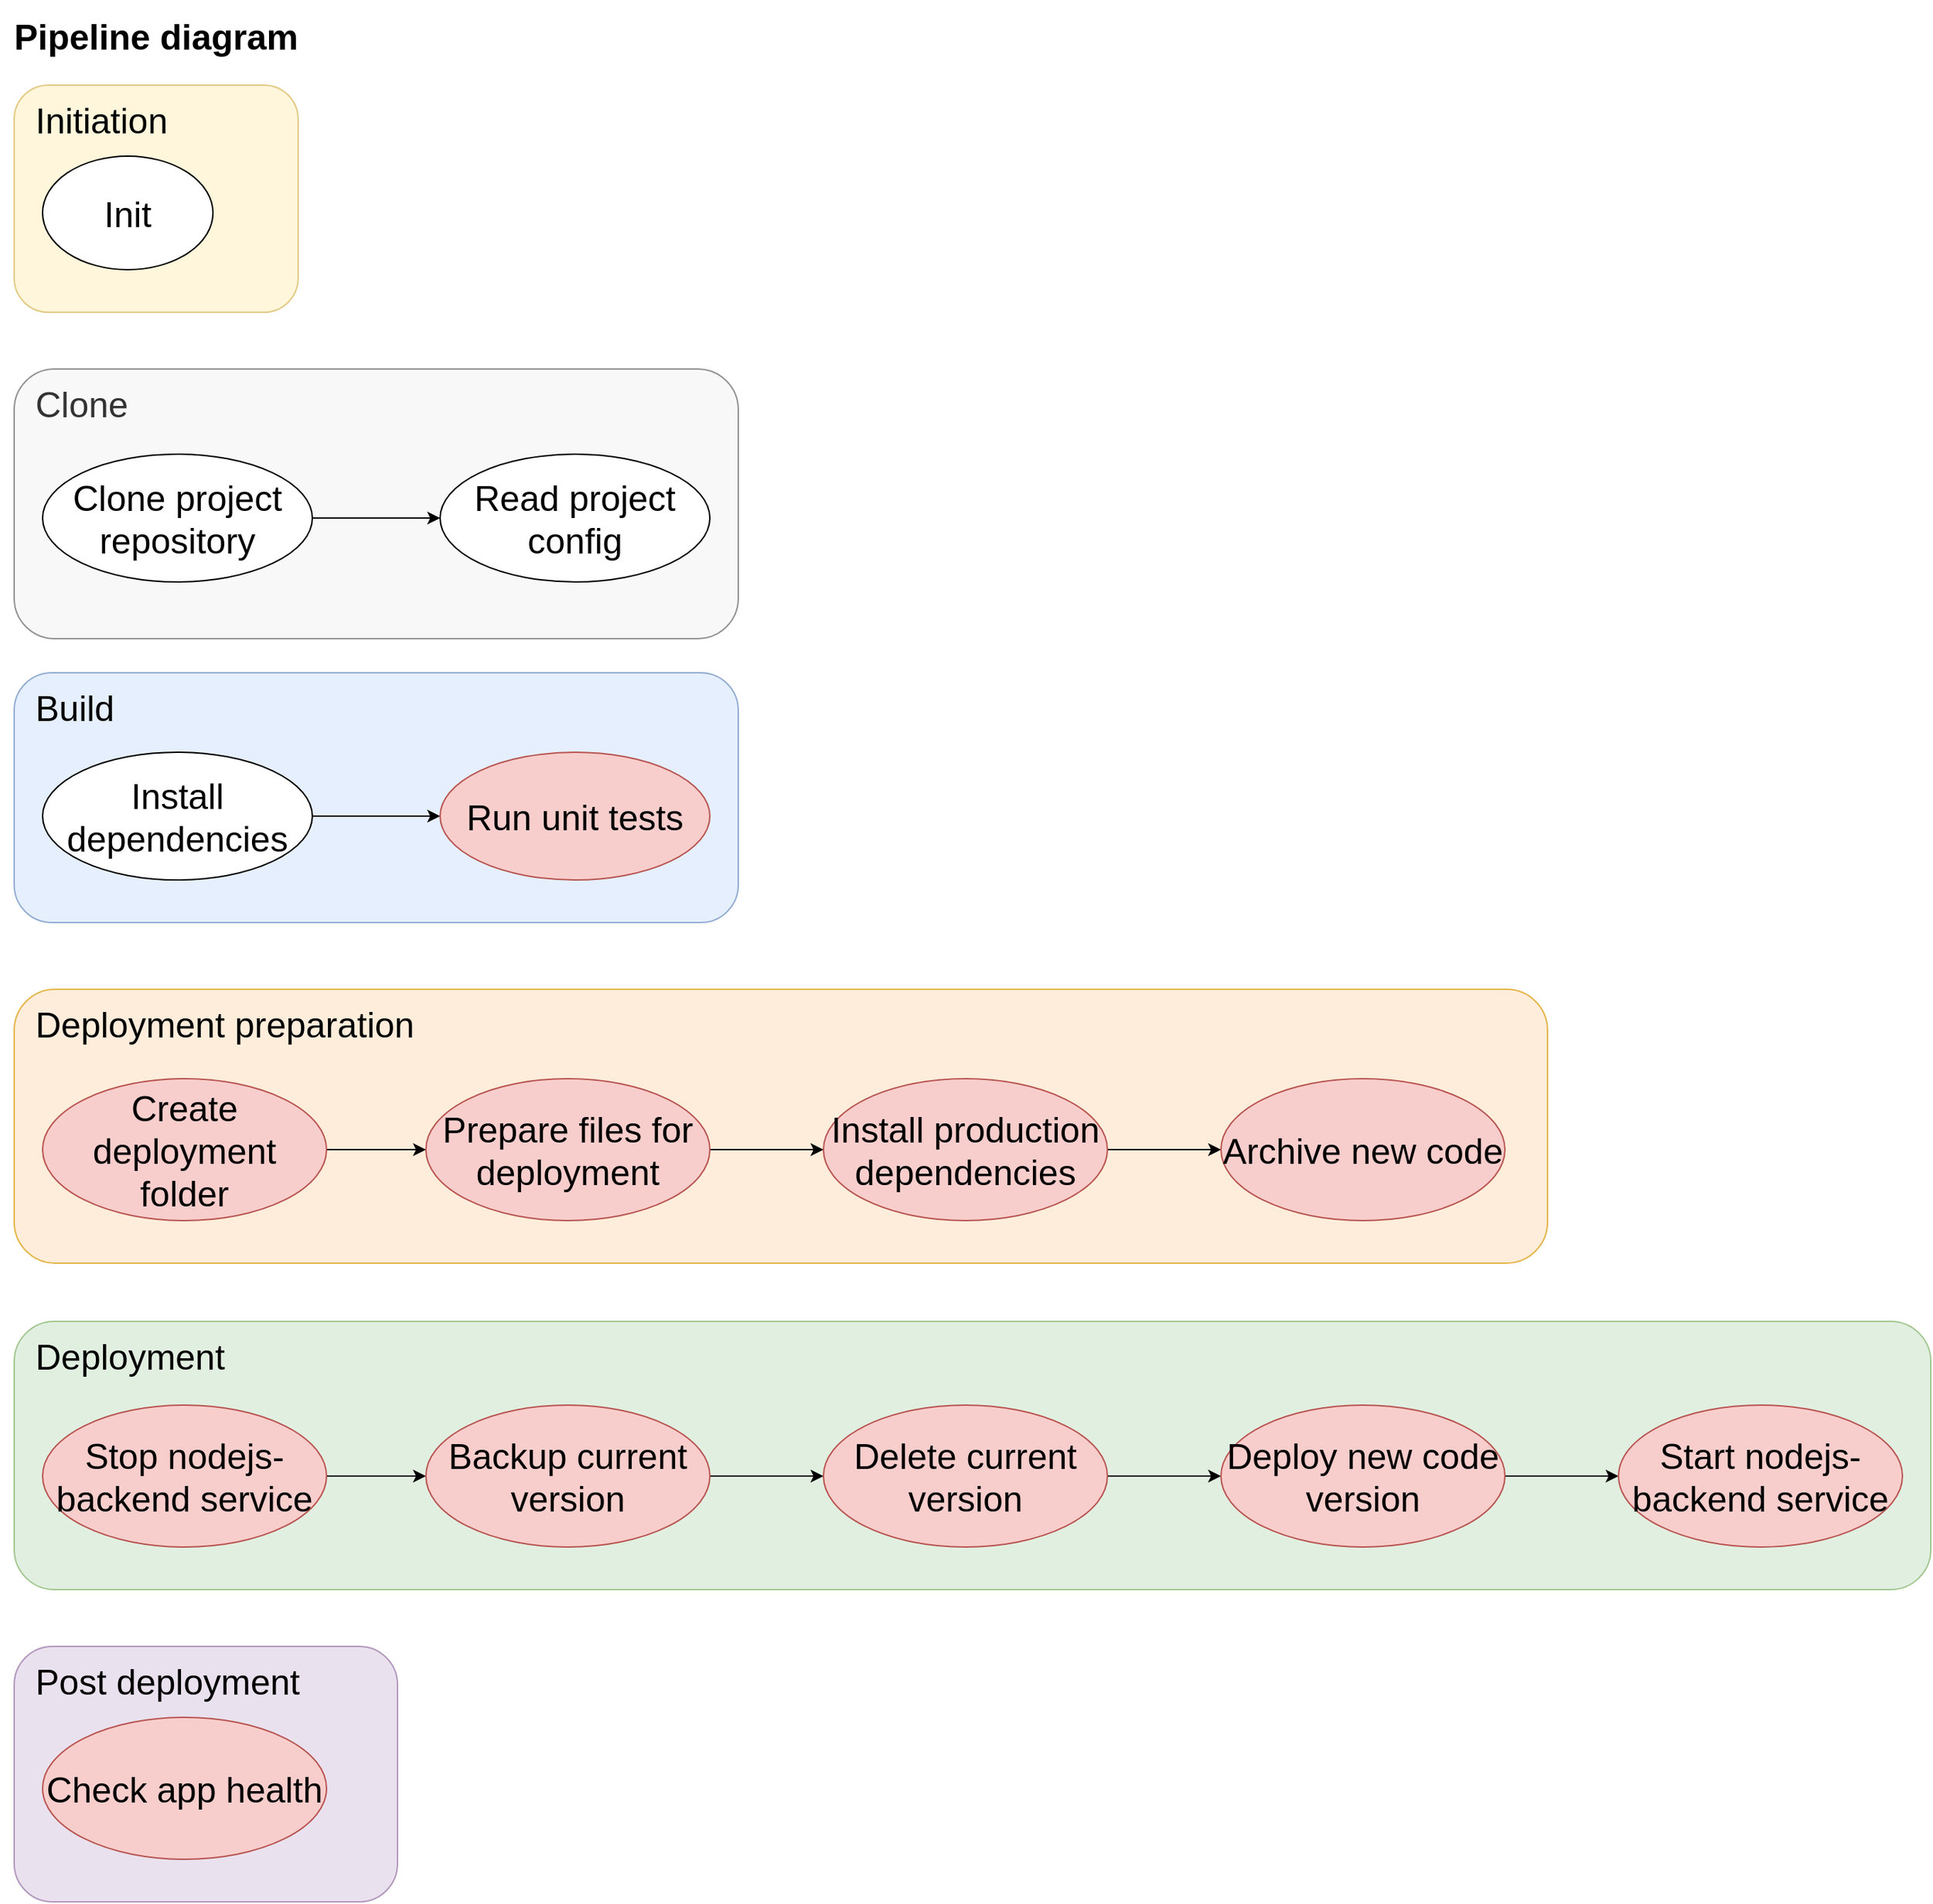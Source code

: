 <mxfile version="16.4.11" type="device"><diagram id="kxJIiY0QIDJfX66LbqCa" name="Page-1"><mxGraphModel dx="1684" dy="899" grid="1" gridSize="10" guides="1" tooltips="1" connect="1" arrows="1" fold="1" page="1" pageScale="1" pageWidth="1169" pageHeight="827" math="0" shadow="0"><root><mxCell id="0"/><mxCell id="1" parent="0"/><mxCell id="BQEeIFAX-ZNBw_XoLYFu-1" value="Pipeline diagram" style="text;html=1;strokeColor=none;fillColor=none;align=center;verticalAlign=middle;whiteSpace=wrap;rounded=0;fontSize=25;fontStyle=1" parent="1" vertex="1"><mxGeometry width="220" height="50" as="geometry"/></mxCell><mxCell id="4ls8hOl6Aox10tftew1Z-1" value="Initiation" style="rounded=1;whiteSpace=wrap;html=1;fontSize=25;verticalAlign=top;align=left;spacingLeft=10;spacing=5;fillColor=#fff2cc;strokeColor=#d6b656;opacity=70;" parent="1" vertex="1"><mxGeometry x="10" y="60" width="200" height="160" as="geometry"/></mxCell><mxCell id="4ls8hOl6Aox10tftew1Z-2" value="Clone" style="rounded=1;whiteSpace=wrap;html=1;fontSize=25;verticalAlign=top;align=left;spacingLeft=10;spacing=5;fillColor=#f5f5f5;strokeColor=#666666;opacity=70;fontColor=#333333;" parent="1" vertex="1"><mxGeometry x="10" y="260" width="510" height="190" as="geometry"/></mxCell><mxCell id="4ls8hOl6Aox10tftew1Z-3" value="Build" style="rounded=1;whiteSpace=wrap;html=1;fontSize=25;verticalAlign=top;align=left;spacingLeft=10;spacing=5;fillColor=#dae8fc;strokeColor=#6c8ebf;opacity=70;" parent="1" vertex="1"><mxGeometry x="10" y="474" width="510" height="176" as="geometry"/></mxCell><mxCell id="4ls8hOl6Aox10tftew1Z-4" value="Deployment preparation" style="rounded=1;whiteSpace=wrap;html=1;fontSize=25;verticalAlign=top;align=left;spacingLeft=10;spacing=5;fillColor=#ffe6cc;strokeColor=#d79b00;opacity=70;" parent="1" vertex="1"><mxGeometry x="10" y="697" width="1080" height="193" as="geometry"/></mxCell><mxCell id="4ls8hOl6Aox10tftew1Z-5" value="Deployment" style="rounded=1;whiteSpace=wrap;html=1;fontSize=25;verticalAlign=top;align=left;spacingLeft=10;spacing=5;fillColor=#d5e8d4;strokeColor=#82b366;opacity=70;" parent="1" vertex="1"><mxGeometry x="10" y="931" width="1350" height="189" as="geometry"/></mxCell><mxCell id="4ls8hOl6Aox10tftew1Z-6" value="Post deployment" style="rounded=1;whiteSpace=wrap;html=1;fontSize=25;verticalAlign=top;align=left;spacingLeft=10;spacing=5;fillColor=#e1d5e7;strokeColor=#9673a6;opacity=70;" parent="1" vertex="1"><mxGeometry x="10" y="1160" width="270" height="180" as="geometry"/></mxCell><mxCell id="4ls8hOl6Aox10tftew1Z-7" value="Init" style="ellipse;whiteSpace=wrap;html=1;fontSize=25;" parent="1" vertex="1"><mxGeometry x="30" y="110" width="120" height="80" as="geometry"/></mxCell><mxCell id="4ls8hOl6Aox10tftew1Z-13" value="" style="edgeStyle=orthogonalEdgeStyle;rounded=0;orthogonalLoop=1;jettySize=auto;html=1;fontSize=25;" parent="1" source="4ls8hOl6Aox10tftew1Z-8" target="4ls8hOl6Aox10tftew1Z-12" edge="1"><mxGeometry relative="1" as="geometry"/></mxCell><mxCell id="4ls8hOl6Aox10tftew1Z-8" value="Clone project repository" style="ellipse;whiteSpace=wrap;html=1;fontSize=25;" parent="1" vertex="1"><mxGeometry x="30" y="320" width="190" height="90" as="geometry"/></mxCell><mxCell id="4ls8hOl6Aox10tftew1Z-12" value="Read project config" style="ellipse;whiteSpace=wrap;html=1;fontSize=25;" parent="1" vertex="1"><mxGeometry x="310" y="320" width="190" height="90" as="geometry"/></mxCell><mxCell id="4ls8hOl6Aox10tftew1Z-16" value="" style="edgeStyle=orthogonalEdgeStyle;rounded=0;orthogonalLoop=1;jettySize=auto;html=1;fontSize=25;" parent="1" source="4ls8hOl6Aox10tftew1Z-14" target="4ls8hOl6Aox10tftew1Z-15" edge="1"><mxGeometry relative="1" as="geometry"/></mxCell><mxCell id="4ls8hOl6Aox10tftew1Z-14" value="Install dependencies" style="ellipse;whiteSpace=wrap;html=1;fontSize=25;" parent="1" vertex="1"><mxGeometry x="30" y="530" width="190" height="90" as="geometry"/></mxCell><mxCell id="4ls8hOl6Aox10tftew1Z-15" value="Run unit tests" style="ellipse;whiteSpace=wrap;html=1;fontSize=25;fillColor=#f8cecc;strokeColor=#b85450;" parent="1" vertex="1"><mxGeometry x="310" y="530" width="190" height="90" as="geometry"/></mxCell><mxCell id="4ls8hOl6Aox10tftew1Z-19" value="" style="edgeStyle=orthogonalEdgeStyle;rounded=0;orthogonalLoop=1;jettySize=auto;html=1;fontSize=25;" parent="1" source="4ls8hOl6Aox10tftew1Z-17" target="4ls8hOl6Aox10tftew1Z-18" edge="1"><mxGeometry relative="1" as="geometry"/></mxCell><mxCell id="4ls8hOl6Aox10tftew1Z-17" value="Create deployment folder" style="ellipse;whiteSpace=wrap;html=1;fontSize=25;fillColor=#f8cecc;strokeColor=#b85450;" parent="1" vertex="1"><mxGeometry x="30" y="760" width="200" height="100" as="geometry"/></mxCell><mxCell id="4ls8hOl6Aox10tftew1Z-21" value="" style="edgeStyle=orthogonalEdgeStyle;rounded=0;orthogonalLoop=1;jettySize=auto;html=1;fontSize=25;" parent="1" source="4ls8hOl6Aox10tftew1Z-18" target="4ls8hOl6Aox10tftew1Z-20" edge="1"><mxGeometry relative="1" as="geometry"/></mxCell><mxCell id="4ls8hOl6Aox10tftew1Z-18" value="Prepare files for deployment" style="ellipse;whiteSpace=wrap;html=1;fontSize=25;fillColor=#f8cecc;strokeColor=#b85450;" parent="1" vertex="1"><mxGeometry x="300" y="760" width="200" height="100" as="geometry"/></mxCell><mxCell id="4ls8hOl6Aox10tftew1Z-23" value="" style="edgeStyle=orthogonalEdgeStyle;rounded=0;orthogonalLoop=1;jettySize=auto;html=1;fontSize=25;" parent="1" source="4ls8hOl6Aox10tftew1Z-20" target="4ls8hOl6Aox10tftew1Z-22" edge="1"><mxGeometry relative="1" as="geometry"/></mxCell><mxCell id="4ls8hOl6Aox10tftew1Z-20" value="Install production dependencies" style="ellipse;whiteSpace=wrap;html=1;fontSize=25;fillColor=#f8cecc;strokeColor=#b85450;" parent="1" vertex="1"><mxGeometry x="580" y="760" width="200" height="100" as="geometry"/></mxCell><mxCell id="4ls8hOl6Aox10tftew1Z-22" value="Archive new code" style="ellipse;whiteSpace=wrap;html=1;fontSize=25;fillColor=#f8cecc;strokeColor=#b85450;" parent="1" vertex="1"><mxGeometry x="860" y="760" width="200" height="100" as="geometry"/></mxCell><mxCell id="4ls8hOl6Aox10tftew1Z-24" value="" style="edgeStyle=orthogonalEdgeStyle;rounded=0;orthogonalLoop=1;jettySize=auto;html=1;fontSize=25;" parent="1" source="4ls8hOl6Aox10tftew1Z-25" target="4ls8hOl6Aox10tftew1Z-27" edge="1"><mxGeometry relative="1" as="geometry"/></mxCell><mxCell id="4ls8hOl6Aox10tftew1Z-25" value="Stop nodejs-backend service" style="ellipse;whiteSpace=wrap;html=1;fontSize=25;fillColor=#f8cecc;strokeColor=#b85450;" parent="1" vertex="1"><mxGeometry x="30" y="990" width="200" height="100" as="geometry"/></mxCell><mxCell id="4ls8hOl6Aox10tftew1Z-26" value="" style="edgeStyle=orthogonalEdgeStyle;rounded=0;orthogonalLoop=1;jettySize=auto;html=1;fontSize=25;" parent="1" source="4ls8hOl6Aox10tftew1Z-27" target="4ls8hOl6Aox10tftew1Z-29" edge="1"><mxGeometry relative="1" as="geometry"/></mxCell><mxCell id="4ls8hOl6Aox10tftew1Z-27" value="Backup current version" style="ellipse;whiteSpace=wrap;html=1;fontSize=25;fillColor=#f8cecc;strokeColor=#b85450;" parent="1" vertex="1"><mxGeometry x="300" y="990" width="200" height="100" as="geometry"/></mxCell><mxCell id="4ls8hOl6Aox10tftew1Z-28" value="" style="edgeStyle=orthogonalEdgeStyle;rounded=0;orthogonalLoop=1;jettySize=auto;html=1;fontSize=25;" parent="1" source="4ls8hOl6Aox10tftew1Z-29" target="4ls8hOl6Aox10tftew1Z-30" edge="1"><mxGeometry relative="1" as="geometry"/></mxCell><mxCell id="4ls8hOl6Aox10tftew1Z-29" value="Delete current version" style="ellipse;whiteSpace=wrap;html=1;fontSize=25;fillColor=#f8cecc;strokeColor=#b85450;" parent="1" vertex="1"><mxGeometry x="580" y="990" width="200" height="100" as="geometry"/></mxCell><mxCell id="4ls8hOl6Aox10tftew1Z-32" value="" style="edgeStyle=orthogonalEdgeStyle;rounded=0;orthogonalLoop=1;jettySize=auto;html=1;fontSize=25;" parent="1" source="4ls8hOl6Aox10tftew1Z-30" target="4ls8hOl6Aox10tftew1Z-31" edge="1"><mxGeometry relative="1" as="geometry"/></mxCell><mxCell id="4ls8hOl6Aox10tftew1Z-30" value="Deploy new code version" style="ellipse;whiteSpace=wrap;html=1;fontSize=25;fillColor=#f8cecc;strokeColor=#b85450;" parent="1" vertex="1"><mxGeometry x="860" y="990" width="200" height="100" as="geometry"/></mxCell><mxCell id="4ls8hOl6Aox10tftew1Z-31" value="Start nodejs-backend service" style="ellipse;whiteSpace=wrap;html=1;fontSize=25;fillColor=#f8cecc;strokeColor=#b85450;" parent="1" vertex="1"><mxGeometry x="1140" y="990" width="200" height="100" as="geometry"/></mxCell><mxCell id="4ls8hOl6Aox10tftew1Z-33" value="Check app health" style="ellipse;whiteSpace=wrap;html=1;fontSize=25;fillColor=#f8cecc;strokeColor=#b85450;" parent="1" vertex="1"><mxGeometry x="30" y="1210" width="200" height="100" as="geometry"/></mxCell></root></mxGraphModel></diagram></mxfile>